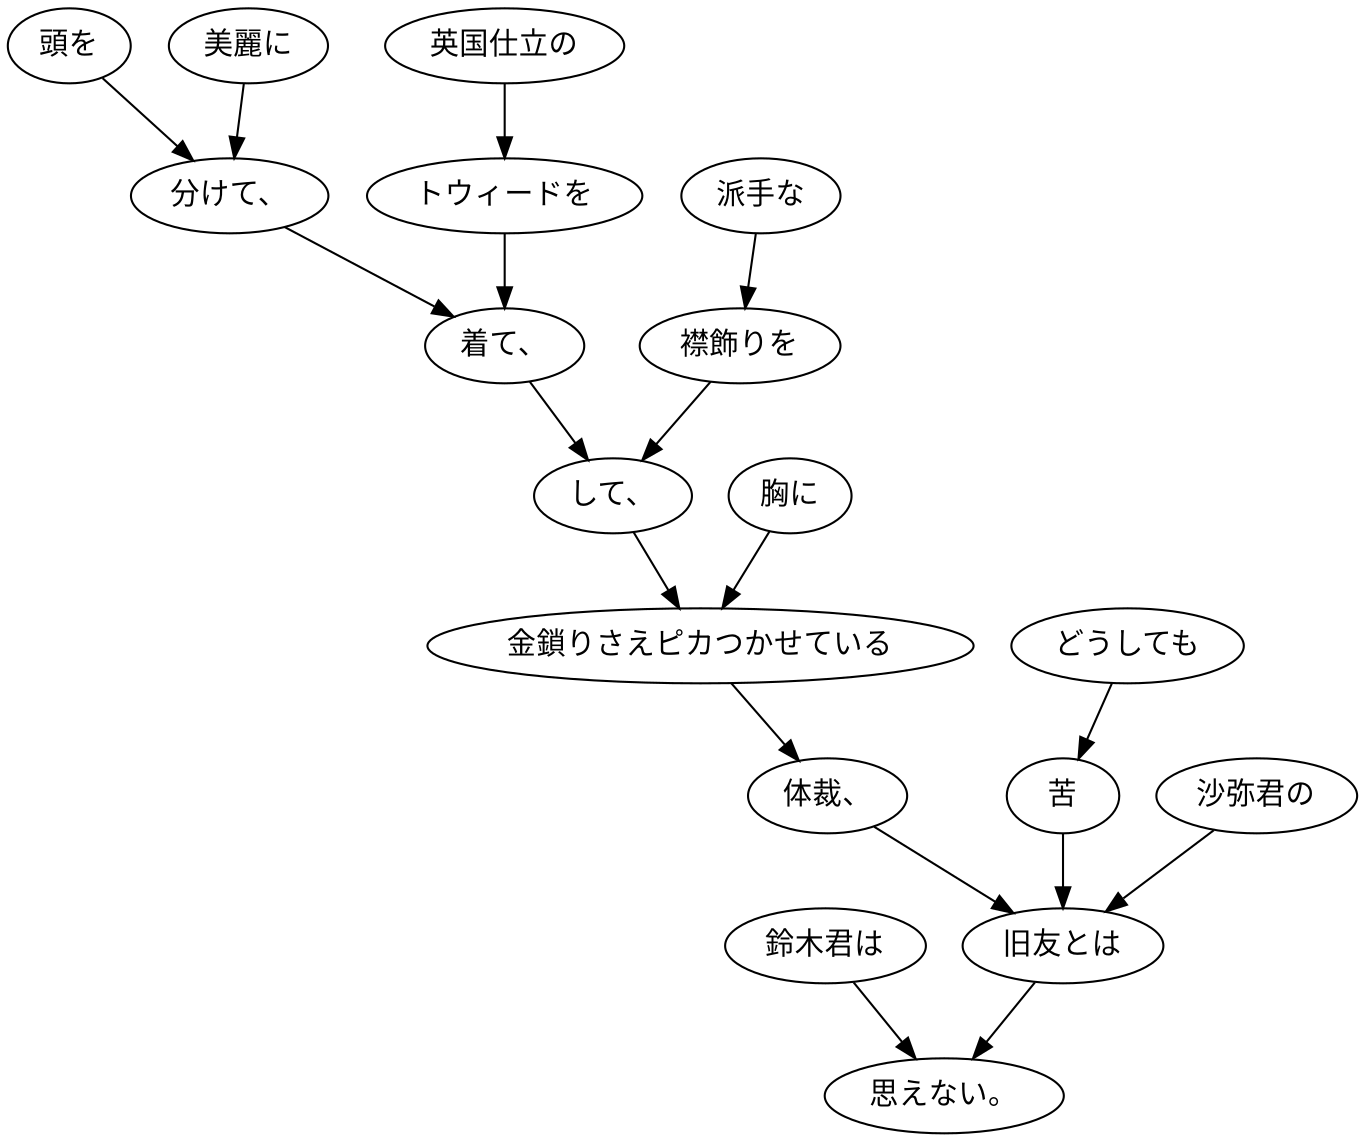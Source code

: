 digraph graph2316 {
	node0 [label="鈴木君は"];
	node1 [label="頭を"];
	node2 [label="美麗に"];
	node3 [label="分けて、"];
	node4 [label="英国仕立の"];
	node5 [label="トウィードを"];
	node6 [label="着て、"];
	node7 [label="派手な"];
	node8 [label="襟飾りを"];
	node9 [label="して、"];
	node10 [label="胸に"];
	node11 [label="金鎖りさえピカつかせている"];
	node12 [label="体裁、"];
	node13 [label="どうしても"];
	node14 [label="苦"];
	node15 [label="沙弥君の"];
	node16 [label="旧友とは"];
	node17 [label="思えない。"];
	node0 -> node17;
	node1 -> node3;
	node2 -> node3;
	node3 -> node6;
	node4 -> node5;
	node5 -> node6;
	node6 -> node9;
	node7 -> node8;
	node8 -> node9;
	node9 -> node11;
	node10 -> node11;
	node11 -> node12;
	node12 -> node16;
	node13 -> node14;
	node14 -> node16;
	node15 -> node16;
	node16 -> node17;
}
